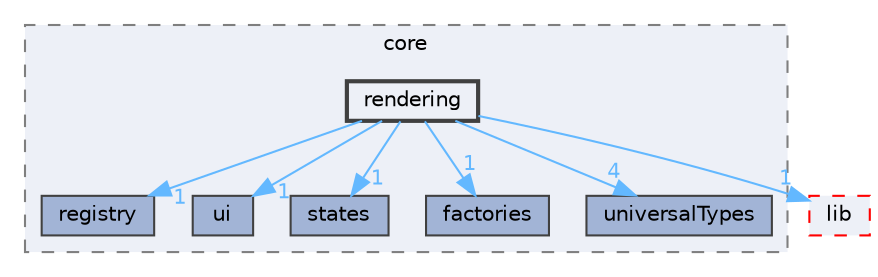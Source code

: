digraph "techstorm/core/rendering"
{
 // LATEX_PDF_SIZE
  bgcolor="transparent";
  edge [fontname=Helvetica,fontsize=10,labelfontname=Helvetica,labelfontsize=10];
  node [fontname=Helvetica,fontsize=10,shape=box,height=0.2,width=0.4];
  compound=true
  subgraph clusterdir_cf837ce2acd7da7bca021b6616dd34cf {
    graph [ bgcolor="#edf0f7", pencolor="grey50", label="core", fontname=Helvetica,fontsize=10 style="filled,dashed", URL="dir_cf837ce2acd7da7bca021b6616dd34cf.html",tooltip=""]
  dir_39c8d88d56cc1f025f25c9118affbe5f [label="registry", fillcolor="#a2b4d6", color="grey25", style="filled", URL="dir_39c8d88d56cc1f025f25c9118affbe5f.html",tooltip=""];
  dir_f6f6d8617d4d68775e82930094a1abe8 [label="ui", fillcolor="#a2b4d6", color="grey25", style="filled", URL="dir_f6f6d8617d4d68775e82930094a1abe8.html",tooltip=""];
  dir_4bf96b3e6537f5e9649a074779e0ae84 [label="states", fillcolor="#a2b4d6", color="grey25", style="filled", URL="dir_4bf96b3e6537f5e9649a074779e0ae84.html",tooltip=""];
  dir_78bc80df66cac046e416ccac5dd919cf [label="factories", fillcolor="#a2b4d6", color="grey25", style="filled", URL="dir_78bc80df66cac046e416ccac5dd919cf.html",tooltip=""];
  dir_c1a2fa2621935c66aaa99e8aed68393d [label="universalTypes", fillcolor="#a2b4d6", color="grey25", style="filled", URL="dir_c1a2fa2621935c66aaa99e8aed68393d.html",tooltip=""];
  dir_710d2ebbdaed58835cf87b1c39e0ecce [label="rendering", fillcolor="#edf0f7", color="grey25", style="filled,bold", URL="dir_710d2ebbdaed58835cf87b1c39e0ecce.html",tooltip=""];
  }
  dir_ce77d4233c48ea156838b94d75726422 [label="lib", fillcolor="#edf0f7", color="red", style="filled,dashed", URL="dir_ce77d4233c48ea156838b94d75726422.html",tooltip=""];
  dir_710d2ebbdaed58835cf87b1c39e0ecce->dir_39c8d88d56cc1f025f25c9118affbe5f [headlabel="1", labeldistance=1.5 headhref="dir_000100_000097.html" href="dir_000100_000097.html" color="steelblue1" fontcolor="steelblue1"];
  dir_710d2ebbdaed58835cf87b1c39e0ecce->dir_4bf96b3e6537f5e9649a074779e0ae84 [headlabel="1", labeldistance=1.5 headhref="dir_000100_000124.html" href="dir_000100_000124.html" color="steelblue1" fontcolor="steelblue1"];
  dir_710d2ebbdaed58835cf87b1c39e0ecce->dir_78bc80df66cac046e416ccac5dd919cf [headlabel="1", labeldistance=1.5 headhref="dir_000100_000046.html" href="dir_000100_000046.html" color="steelblue1" fontcolor="steelblue1"];
  dir_710d2ebbdaed58835cf87b1c39e0ecce->dir_c1a2fa2621935c66aaa99e8aed68393d [headlabel="4", labeldistance=1.5 headhref="dir_000100_000138.html" href="dir_000100_000138.html" color="steelblue1" fontcolor="steelblue1"];
  dir_710d2ebbdaed58835cf87b1c39e0ecce->dir_ce77d4233c48ea156838b94d75726422 [headlabel="1", labeldistance=1.5 headhref="dir_000100_000065.html" href="dir_000100_000065.html" color="steelblue1" fontcolor="steelblue1"];
  dir_710d2ebbdaed58835cf87b1c39e0ecce->dir_f6f6d8617d4d68775e82930094a1abe8 [headlabel="1", labeldistance=1.5 headhref="dir_000100_000135.html" href="dir_000100_000135.html" color="steelblue1" fontcolor="steelblue1"];
}
